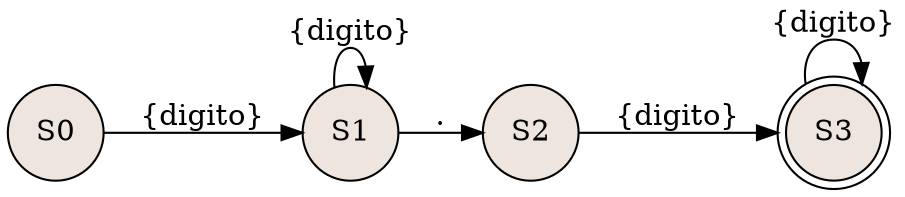 digraph grafica{
rankdir=LR;
node [shape =circle, style=filled, fillcolor=seashell2];
S0[label="S0"];
S0->S1[label="{digito}"]
S1[label="S1"];
S1->S1[label="{digito}"]
S1->S2[label="."]
S2[label="S2"];
S2->S3[label="{digito}"]
S3[label="S3"];
S3[label="S3" shape ="doublecircle"];
S3->S3[label="{digito}"]
}

